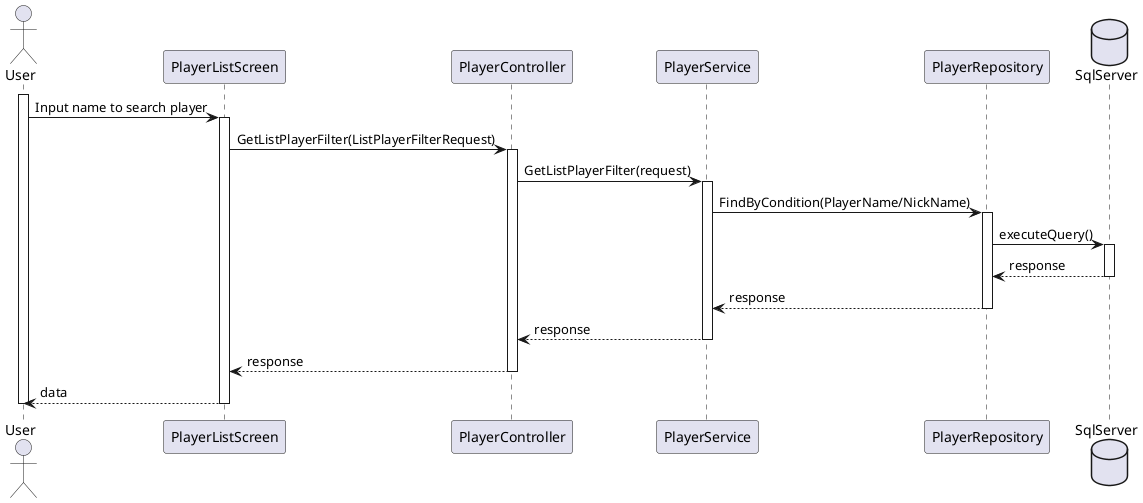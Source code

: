 @startuml ViewPlayerList(Guest)
actor User
participant PlayerListScreen
participant PlayerController
participant PlayerService
participant PlayerRepository
database SqlServer

activate User
    User -> PlayerListScreen: Input name to search player
    activate PlayerListScreen
        PlayerListScreen -> PlayerController: GetListPlayerFilter(ListPlayerFilterRequest)
        activate PlayerController
            PlayerController -> PlayerService: GetListPlayerFilter(request)
            activate PlayerService
                PlayerService -> PlayerRepository: FindByCondition(PlayerName/NickName)
                activate PlayerRepository
                    PlayerRepository -> SqlServer: executeQuery()
                    activate SqlServer
                        SqlServer --> PlayerRepository : response
                    deactivate SqlServer
                    PlayerRepository --> PlayerService: response
                deactivate PlayerRepository
                PlayerService --> PlayerController: response
            deactivate PlayerService
            PlayerController --> PlayerListScreen: response
        deactivate PlayerController
        PlayerListScreen --> User: data
    deactivate PlayerListScreen
deactivate User 
@enduml